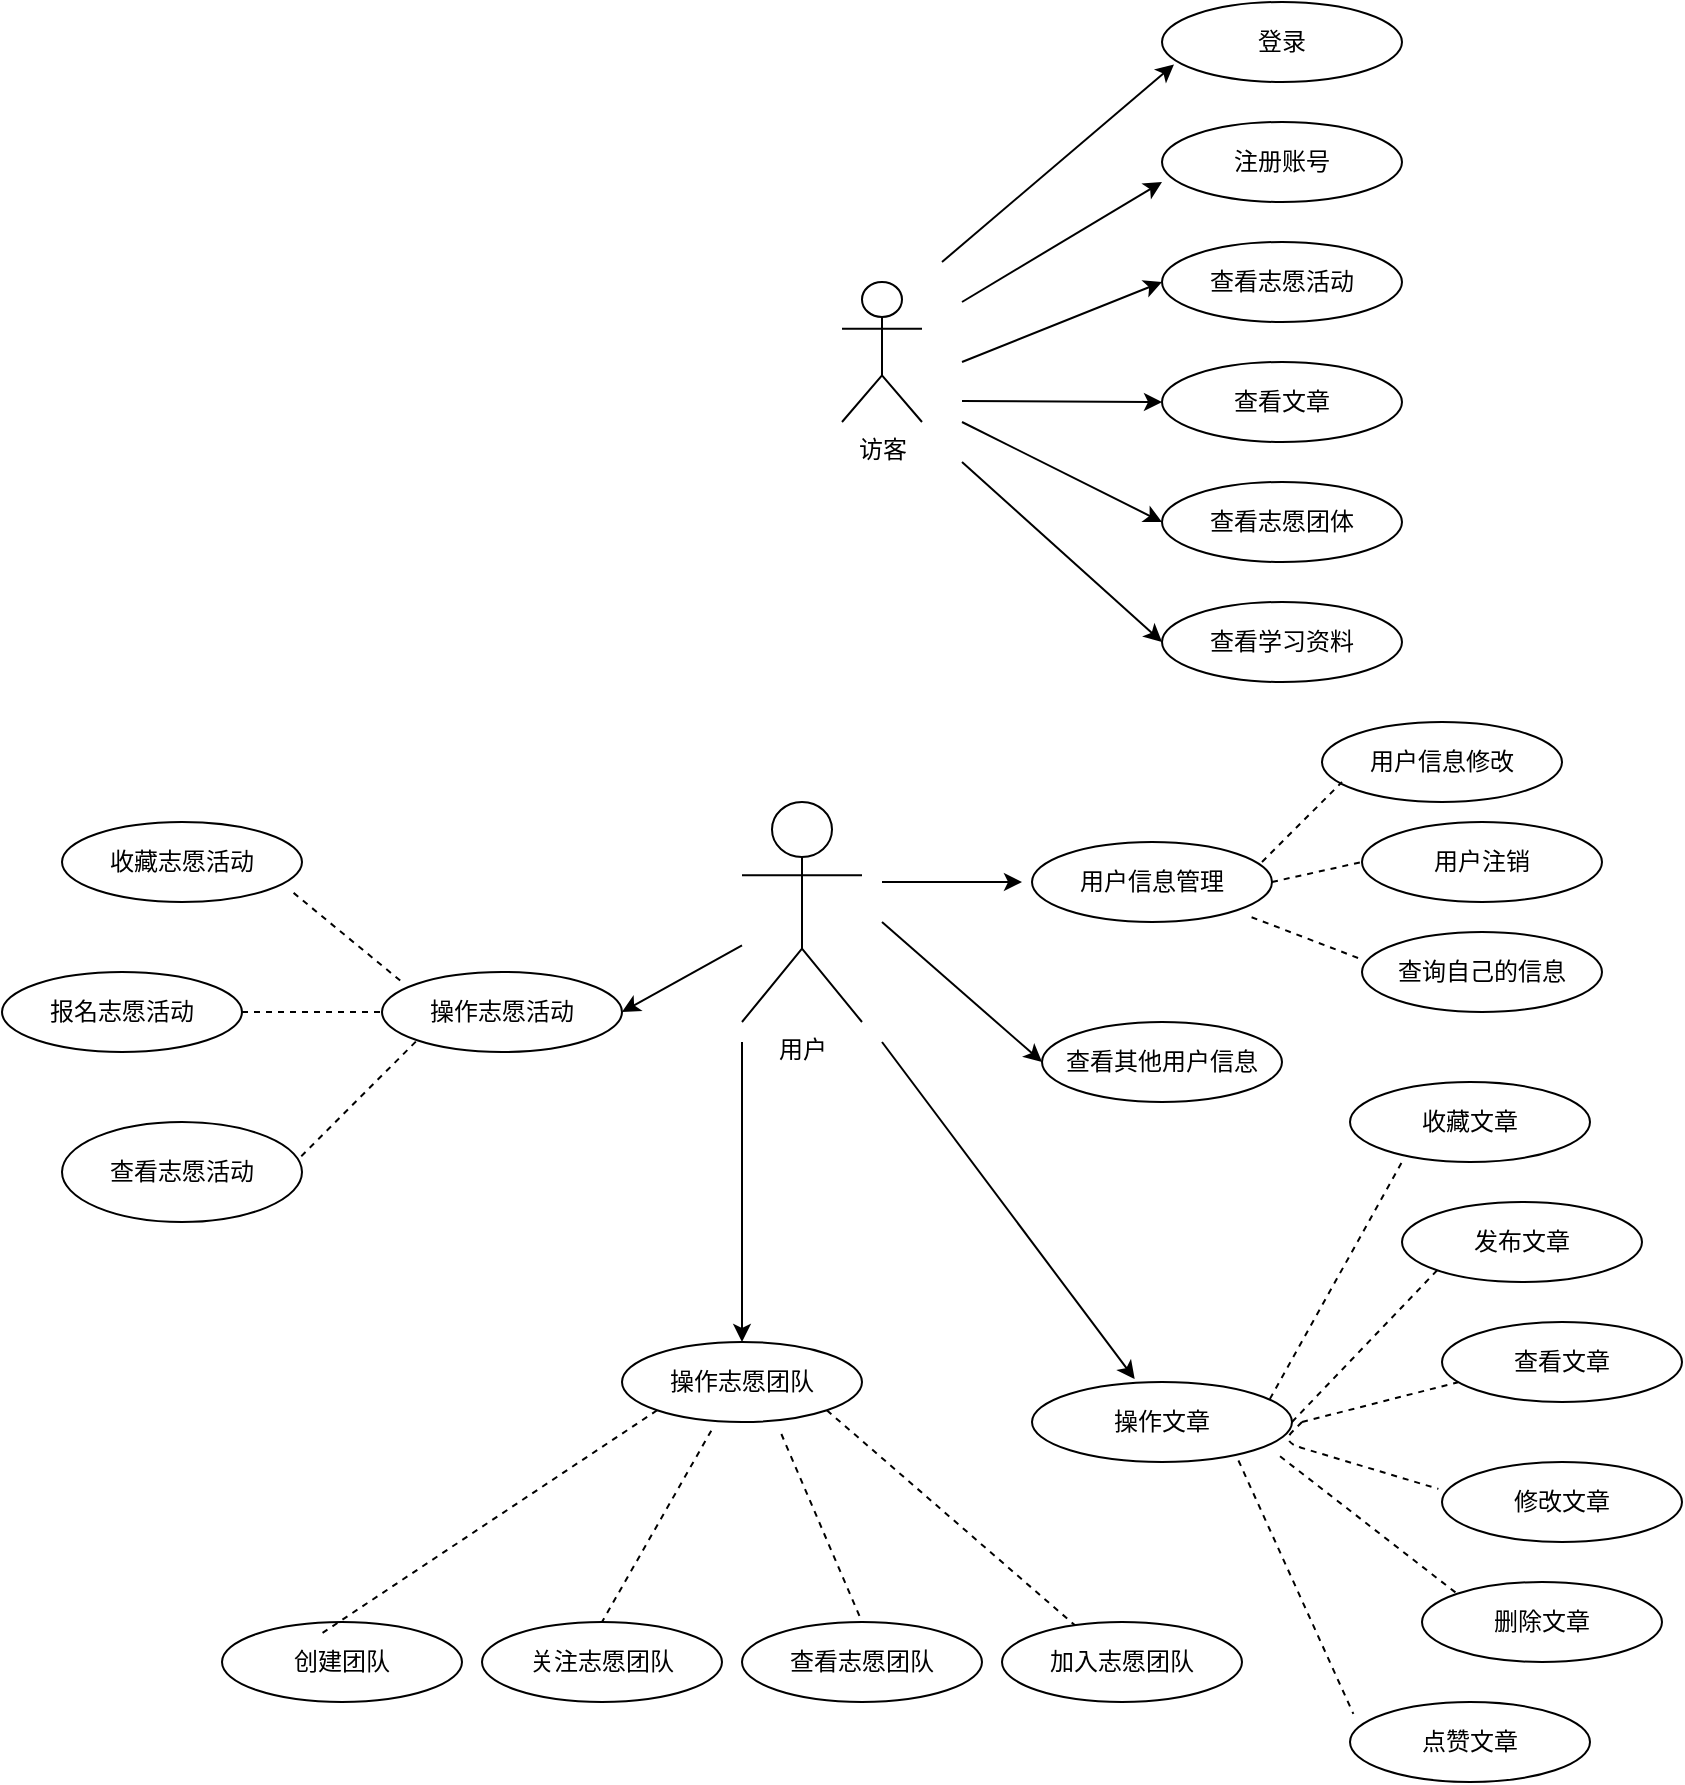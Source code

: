 <mxfile version="21.3.7" type="device" pages="3">
  <diagram id="jcEQUKhPnrgm7vaCW7k-" name="第 1 页">
    <mxGraphModel dx="1576" dy="847" grid="0" gridSize="10" guides="1" tooltips="1" connect="1" arrows="1" fold="1" page="0" pageScale="1" pageWidth="827" pageHeight="1169" background="none" math="0" shadow="0">
      <root>
        <mxCell id="0" />
        <mxCell id="1" style="locked=1;" parent="0" />
        <mxCell id="3" value="" style="endArrow=classic;html=1;entryX=0;entryY=0.5;entryDx=0;entryDy=0;" parent="1" target="4" edge="1">
          <mxGeometry width="50" height="50" relative="1" as="geometry">
            <mxPoint x="100" y="279.5" as="sourcePoint" />
            <mxPoint x="180" y="280" as="targetPoint" />
            <Array as="points" />
          </mxGeometry>
        </mxCell>
        <mxCell id="4" value="查看文章" style="ellipse;whiteSpace=wrap;html=1;" parent="1" vertex="1">
          <mxGeometry x="200" y="260" width="120" height="40" as="geometry" />
        </mxCell>
        <mxCell id="5" value="访客" style="shape=umlActor;verticalLabelPosition=bottom;verticalAlign=top;html=1;outlineConnect=0;" parent="1" vertex="1">
          <mxGeometry x="40" y="220" width="40" height="70" as="geometry" />
        </mxCell>
        <mxCell id="7" value="" style="endArrow=classic;html=1;entryX=0;entryY=0.5;entryDx=0;entryDy=0;" parent="1" target="8" edge="1">
          <mxGeometry width="50" height="50" relative="1" as="geometry">
            <mxPoint x="100" y="290" as="sourcePoint" />
            <mxPoint x="180" y="330" as="targetPoint" />
            <Array as="points">
              <mxPoint x="100" y="290" />
            </Array>
          </mxGeometry>
        </mxCell>
        <mxCell id="8" value="查看志愿团体" style="ellipse;whiteSpace=wrap;html=1;" parent="1" vertex="1">
          <mxGeometry x="200" y="320" width="120" height="40" as="geometry" />
        </mxCell>
        <mxCell id="9" value="查看志愿活动" style="ellipse;whiteSpace=wrap;html=1;" parent="1" vertex="1">
          <mxGeometry x="200" y="200" width="120" height="40" as="geometry" />
        </mxCell>
        <mxCell id="10" value="查看学习资料" style="ellipse;whiteSpace=wrap;html=1;" parent="1" vertex="1">
          <mxGeometry x="200" y="380" width="120" height="40" as="geometry" />
        </mxCell>
        <mxCell id="11" value="注册账号" style="ellipse;whiteSpace=wrap;html=1;" parent="1" vertex="1">
          <mxGeometry x="200" y="140" width="120" height="40" as="geometry" />
        </mxCell>
        <mxCell id="12" value="登录" style="ellipse;whiteSpace=wrap;html=1;" parent="1" vertex="1">
          <mxGeometry x="200" y="80" width="120" height="40" as="geometry" />
        </mxCell>
        <mxCell id="15" value="" style="endArrow=classic;html=1;entryX=0;entryY=0.5;entryDx=0;entryDy=0;" parent="1" target="10" edge="1">
          <mxGeometry width="50" height="50" relative="1" as="geometry">
            <mxPoint x="100" y="310" as="sourcePoint" />
            <mxPoint x="190" y="390" as="targetPoint" />
          </mxGeometry>
        </mxCell>
        <mxCell id="16" value="" style="endArrow=classic;html=1;" parent="1" edge="1">
          <mxGeometry width="50" height="50" relative="1" as="geometry">
            <mxPoint x="100" y="260" as="sourcePoint" />
            <mxPoint x="200" y="220" as="targetPoint" />
          </mxGeometry>
        </mxCell>
        <mxCell id="17" value="" style="endArrow=classic;html=1;" parent="1" edge="1">
          <mxGeometry width="50" height="50" relative="1" as="geometry">
            <mxPoint x="100" y="230" as="sourcePoint" />
            <mxPoint x="200" y="170" as="targetPoint" />
          </mxGeometry>
        </mxCell>
        <mxCell id="18" value="" style="endArrow=classic;html=1;entryX=0.05;entryY=0.781;entryDx=0;entryDy=0;entryPerimeter=0;" parent="1" target="12" edge="1">
          <mxGeometry width="50" height="50" relative="1" as="geometry">
            <mxPoint x="90" y="210" as="sourcePoint" />
            <mxPoint x="190" y="120" as="targetPoint" />
          </mxGeometry>
        </mxCell>
        <mxCell id="69" style="edgeStyle=none;html=1;exitX=1;exitY=0.333;exitDx=0;exitDy=0;exitPerimeter=0;" parent="1" source="19" edge="1">
          <mxGeometry relative="1" as="geometry">
            <mxPoint x="50.667" y="517" as="targetPoint" />
          </mxGeometry>
        </mxCell>
        <mxCell id="19" value="用户" style="shape=umlActor;verticalLabelPosition=bottom;verticalAlign=top;html=1;outlineConnect=0;" parent="1" vertex="1">
          <mxGeometry x="-10" y="480" width="60" height="110" as="geometry" />
        </mxCell>
        <mxCell id="20" value="用户信息管理" style="ellipse;whiteSpace=wrap;html=1;" parent="1" vertex="1">
          <mxGeometry x="135" y="500" width="120" height="40" as="geometry" />
        </mxCell>
        <mxCell id="21" value="查看其他用户信息" style="ellipse;whiteSpace=wrap;html=1;" parent="1" vertex="1">
          <mxGeometry x="140" y="590" width="120" height="40" as="geometry" />
        </mxCell>
        <mxCell id="22" value="收藏文章" style="ellipse;whiteSpace=wrap;html=1;" parent="1" vertex="1">
          <mxGeometry x="294" y="620" width="120" height="40" as="geometry" />
        </mxCell>
        <mxCell id="23" value="操作文章" style="ellipse;whiteSpace=wrap;html=1;" parent="1" vertex="1">
          <mxGeometry x="135" y="770" width="130" height="40" as="geometry" />
        </mxCell>
        <mxCell id="24" value="发布文章" style="ellipse;whiteSpace=wrap;html=1;" parent="1" vertex="1">
          <mxGeometry x="320" y="680" width="120" height="40" as="geometry" />
        </mxCell>
        <mxCell id="25" value="查看文章" style="ellipse;whiteSpace=wrap;html=1;" parent="1" vertex="1">
          <mxGeometry x="340" y="740" width="120" height="40" as="geometry" />
        </mxCell>
        <mxCell id="26" value="修改文章" style="ellipse;whiteSpace=wrap;html=1;" parent="1" vertex="1">
          <mxGeometry x="340" y="810" width="120" height="40" as="geometry" />
        </mxCell>
        <mxCell id="27" value="删除文章" style="ellipse;whiteSpace=wrap;html=1;" parent="1" vertex="1">
          <mxGeometry x="330" y="870" width="120" height="40" as="geometry" />
        </mxCell>
        <mxCell id="28" value="点赞文章" style="ellipse;whiteSpace=wrap;html=1;" parent="1" vertex="1">
          <mxGeometry x="294" y="930" width="120" height="40" as="geometry" />
        </mxCell>
        <mxCell id="29" value="" style="endArrow=none;dashed=1;html=1;exitX=0.915;exitY=0.211;exitDx=0;exitDy=0;exitPerimeter=0;" parent="1" source="23" edge="1">
          <mxGeometry width="50" height="50" relative="1" as="geometry">
            <mxPoint x="240" y="770" as="sourcePoint" />
            <mxPoint x="320" y="660" as="targetPoint" />
          </mxGeometry>
        </mxCell>
        <mxCell id="32" value="" style="endArrow=none;dashed=1;html=1;entryX=0;entryY=1;entryDx=0;entryDy=0;exitX=1;exitY=0.5;exitDx=0;exitDy=0;" parent="1" source="23" target="24" edge="1">
          <mxGeometry width="50" height="50" relative="1" as="geometry">
            <mxPoint x="260" y="780" as="sourcePoint" />
            <mxPoint x="280" y="830" as="targetPoint" />
          </mxGeometry>
        </mxCell>
        <mxCell id="33" value="" style="endArrow=none;dashed=1;html=1;entryX=0.068;entryY=0.752;entryDx=0;entryDy=0;entryPerimeter=0;" parent="1" target="25" edge="1">
          <mxGeometry width="50" height="50" relative="1" as="geometry">
            <mxPoint x="270" y="790" as="sourcePoint" />
            <mxPoint x="280" y="830" as="targetPoint" />
          </mxGeometry>
        </mxCell>
        <mxCell id="36" value="" style="endArrow=none;dashed=1;html=1;entryX=-0.015;entryY=0.336;entryDx=0;entryDy=0;entryPerimeter=0;" parent="1" target="26" edge="1">
          <mxGeometry width="50" height="50" relative="1" as="geometry">
            <mxPoint x="270" y="790" as="sourcePoint" />
            <mxPoint x="330" y="820" as="targetPoint" />
            <Array as="points">
              <mxPoint x="260" y="800" />
            </Array>
          </mxGeometry>
        </mxCell>
        <mxCell id="37" value="" style="endArrow=none;dashed=1;html=1;exitX=0.954;exitY=0.929;exitDx=0;exitDy=0;exitPerimeter=0;entryX=0;entryY=0;entryDx=0;entryDy=0;" parent="1" source="23" target="27" edge="1">
          <mxGeometry width="50" height="50" relative="1" as="geometry">
            <mxPoint x="230" y="880" as="sourcePoint" />
            <mxPoint x="280" y="830" as="targetPoint" />
          </mxGeometry>
        </mxCell>
        <mxCell id="38" value="" style="endArrow=none;dashed=1;html=1;exitX=0.794;exitY=0.981;exitDx=0;exitDy=0;exitPerimeter=0;entryX=0.014;entryY=0.148;entryDx=0;entryDy=0;entryPerimeter=0;" parent="1" source="23" target="28" edge="1">
          <mxGeometry width="50" height="50" relative="1" as="geometry">
            <mxPoint x="230" y="880" as="sourcePoint" />
            <mxPoint x="280" y="830" as="targetPoint" />
          </mxGeometry>
        </mxCell>
        <mxCell id="44" value="用户信息修改" style="ellipse;whiteSpace=wrap;html=1;" parent="1" vertex="1">
          <mxGeometry x="280" y="440" width="120" height="40" as="geometry" />
        </mxCell>
        <mxCell id="45" value="用户注销" style="ellipse;whiteSpace=wrap;html=1;" parent="1" vertex="1">
          <mxGeometry x="300" y="490" width="120" height="40" as="geometry" />
        </mxCell>
        <mxCell id="46" value="查询自己的信息" style="ellipse;whiteSpace=wrap;html=1;" parent="1" vertex="1">
          <mxGeometry x="300" y="545" width="120" height="40" as="geometry" />
        </mxCell>
        <mxCell id="47" value="" style="endArrow=none;dashed=1;html=1;" parent="1" edge="1">
          <mxGeometry width="50" height="50" relative="1" as="geometry">
            <mxPoint x="250" y="510" as="sourcePoint" />
            <mxPoint x="290" y="470" as="targetPoint" />
          </mxGeometry>
        </mxCell>
        <mxCell id="48" value="" style="endArrow=none;dashed=1;html=1;exitX=1;exitY=0.5;exitDx=0;exitDy=0;" parent="1" source="20" edge="1">
          <mxGeometry width="50" height="50" relative="1" as="geometry">
            <mxPoint x="260" y="560" as="sourcePoint" />
            <mxPoint x="300" y="510" as="targetPoint" />
          </mxGeometry>
        </mxCell>
        <mxCell id="49" value="" style="endArrow=none;dashed=1;html=1;exitX=0.915;exitY=0.94;exitDx=0;exitDy=0;exitPerimeter=0;entryX=0.002;entryY=0.346;entryDx=0;entryDy=0;entryPerimeter=0;" parent="1" source="20" target="46" edge="1">
          <mxGeometry width="50" height="50" relative="1" as="geometry">
            <mxPoint x="250" y="570" as="sourcePoint" />
            <mxPoint x="300" y="520" as="targetPoint" />
          </mxGeometry>
        </mxCell>
        <mxCell id="50" value="操作志愿团队" style="ellipse;whiteSpace=wrap;html=1;" parent="1" vertex="1">
          <mxGeometry x="-70" y="750" width="120" height="40" as="geometry" />
        </mxCell>
        <mxCell id="51" value="查看志愿团队" style="ellipse;whiteSpace=wrap;html=1;" parent="1" vertex="1">
          <mxGeometry x="-10" y="890" width="120" height="40" as="geometry" />
        </mxCell>
        <mxCell id="52" value="加入志愿团队" style="ellipse;whiteSpace=wrap;html=1;" parent="1" vertex="1">
          <mxGeometry x="120" y="890" width="120" height="40" as="geometry" />
        </mxCell>
        <mxCell id="53" value="关注志愿团队" style="ellipse;whiteSpace=wrap;html=1;" parent="1" vertex="1">
          <mxGeometry x="-140" y="890" width="120" height="40" as="geometry" />
        </mxCell>
        <mxCell id="54" value="" style="endArrow=none;dashed=1;html=1;exitX=0.664;exitY=1.15;exitDx=0;exitDy=0;exitPerimeter=0;entryX=0.5;entryY=0;entryDx=0;entryDy=0;" parent="1" source="50" target="51" edge="1">
          <mxGeometry width="50" height="50" relative="1" as="geometry">
            <mxPoint x="250" y="1130" as="sourcePoint" />
            <mxPoint x="300" y="1080" as="targetPoint" />
          </mxGeometry>
        </mxCell>
        <mxCell id="55" value="" style="endArrow=none;dashed=1;html=1;entryX=0.303;entryY=0.039;entryDx=0;entryDy=0;entryPerimeter=0;exitX=1;exitY=1;exitDx=0;exitDy=0;" parent="1" source="50" target="52" edge="1">
          <mxGeometry width="50" height="50" relative="1" as="geometry">
            <mxPoint x="70" y="810" as="sourcePoint" />
            <mxPoint x="340" y="1060" as="targetPoint" />
          </mxGeometry>
        </mxCell>
        <mxCell id="56" value="" style="endArrow=none;dashed=1;html=1;exitX=0.372;exitY=1.108;exitDx=0;exitDy=0;exitPerimeter=0;" parent="1" source="50" edge="1">
          <mxGeometry width="50" height="50" relative="1" as="geometry">
            <mxPoint x="250" y="1130" as="sourcePoint" />
            <mxPoint x="-80" y="890" as="targetPoint" />
          </mxGeometry>
        </mxCell>
        <mxCell id="57" value="创建团队" style="ellipse;whiteSpace=wrap;html=1;" parent="1" vertex="1">
          <mxGeometry x="-270" y="890" width="120" height="40" as="geometry" />
        </mxCell>
        <mxCell id="59" value="" style="endArrow=none;dashed=1;html=1;exitX=0;exitY=1;exitDx=0;exitDy=0;entryX=0.419;entryY=0.136;entryDx=0;entryDy=0;entryPerimeter=0;" parent="1" source="50" target="57" edge="1">
          <mxGeometry width="50" height="50" relative="1" as="geometry">
            <mxPoint x="310" y="1130" as="sourcePoint" />
            <mxPoint x="360" y="1080" as="targetPoint" />
          </mxGeometry>
        </mxCell>
        <mxCell id="60" value="操作志愿活动" style="ellipse;whiteSpace=wrap;html=1;" parent="1" vertex="1">
          <mxGeometry x="-190" y="565" width="120" height="40" as="geometry" />
        </mxCell>
        <mxCell id="62" value="收藏志愿活动" style="ellipse;whiteSpace=wrap;html=1;" parent="1" vertex="1">
          <mxGeometry x="-350" y="490" width="120" height="40" as="geometry" />
        </mxCell>
        <mxCell id="63" value="报名志愿活动" style="ellipse;whiteSpace=wrap;html=1;" parent="1" vertex="1">
          <mxGeometry x="-380" y="565" width="120" height="40" as="geometry" />
        </mxCell>
        <mxCell id="64" value="查看志愿活动" style="ellipse;whiteSpace=wrap;html=1;" parent="1" vertex="1">
          <mxGeometry x="-350" y="640" width="120" height="50" as="geometry" />
        </mxCell>
        <mxCell id="66" value="" style="endArrow=none;dashed=1;html=1;exitX=0.965;exitY=0.886;exitDx=0;exitDy=0;exitPerimeter=0;" parent="1" source="62" edge="1">
          <mxGeometry width="50" height="50" relative="1" as="geometry">
            <mxPoint x="-200" y="640" as="sourcePoint" />
            <mxPoint x="-180" y="570" as="targetPoint" />
          </mxGeometry>
        </mxCell>
        <mxCell id="67" value="" style="endArrow=none;dashed=1;html=1;exitX=1;exitY=0.5;exitDx=0;exitDy=0;" parent="1" source="63" edge="1">
          <mxGeometry width="50" height="50" relative="1" as="geometry">
            <mxPoint x="-200" y="640" as="sourcePoint" />
            <mxPoint x="-190" y="585" as="targetPoint" />
          </mxGeometry>
        </mxCell>
        <mxCell id="68" value="" style="endArrow=none;dashed=1;html=1;exitX=0.997;exitY=0.342;exitDx=0;exitDy=0;exitPerimeter=0;entryX=0;entryY=1;entryDx=0;entryDy=0;" parent="1" source="64" target="60" edge="1">
          <mxGeometry width="50" height="50" relative="1" as="geometry">
            <mxPoint x="-200" y="640" as="sourcePoint" />
            <mxPoint x="-150" y="590" as="targetPoint" />
          </mxGeometry>
        </mxCell>
        <mxCell id="70" value="" style="endArrow=classic;html=1;entryX=1;entryY=0.5;entryDx=0;entryDy=0;" parent="1" source="19" target="60" edge="1">
          <mxGeometry width="50" height="50" relative="1" as="geometry">
            <mxPoint x="-50" y="630" as="sourcePoint" />
            <mxPoint y="580" as="targetPoint" />
          </mxGeometry>
        </mxCell>
        <mxCell id="71" value="" style="endArrow=classic;html=1;entryX=0.5;entryY=0;entryDx=0;entryDy=0;" parent="1" target="50" edge="1">
          <mxGeometry width="50" height="50" relative="1" as="geometry">
            <mxPoint x="-10" y="600" as="sourcePoint" />
            <mxPoint y="580" as="targetPoint" />
          </mxGeometry>
        </mxCell>
        <mxCell id="73" value="" style="endArrow=classic;html=1;entryX=0.395;entryY=-0.036;entryDx=0;entryDy=0;entryPerimeter=0;" parent="1" target="23" edge="1">
          <mxGeometry width="50" height="50" relative="1" as="geometry">
            <mxPoint x="60" y="600" as="sourcePoint" />
            <mxPoint y="580" as="targetPoint" />
          </mxGeometry>
        </mxCell>
        <mxCell id="74" value="" style="endArrow=classic;html=1;" parent="1" edge="1">
          <mxGeometry width="50" height="50" relative="1" as="geometry">
            <mxPoint x="60" y="520" as="sourcePoint" />
            <mxPoint x="130" y="520" as="targetPoint" />
          </mxGeometry>
        </mxCell>
        <mxCell id="75" value="" style="endArrow=classic;html=1;entryX=0;entryY=0.5;entryDx=0;entryDy=0;" parent="1" target="21" edge="1">
          <mxGeometry width="50" height="50" relative="1" as="geometry">
            <mxPoint x="60" y="540" as="sourcePoint" />
            <mxPoint y="470" as="targetPoint" />
          </mxGeometry>
        </mxCell>
      </root>
    </mxGraphModel>
  </diagram>
  <diagram id="vrsnEawfTba3FTDxsDPd" name="第 2 页">
    <mxGraphModel dx="1282" dy="608" grid="0" gridSize="10" guides="1" tooltips="1" connect="1" arrows="1" fold="1" page="0" pageScale="1" pageWidth="827" pageHeight="1169" math="0" shadow="0">
      <root>
        <mxCell id="0" />
        <mxCell id="1" parent="0" />
        <mxCell id="dCKM9clte99TqJWzsocL-1" value="团队管理员" style="shape=umlActor;verticalLabelPosition=bottom;verticalAlign=top;html=1;outlineConnect=0;" parent="1" vertex="1">
          <mxGeometry x="200" y="230" width="60" height="80" as="geometry" />
        </mxCell>
        <mxCell id="BQdxOcpvan1_jkOm_Iql-3" value="操作志愿活动" style="ellipse;whiteSpace=wrap;html=1;" parent="1" vertex="1">
          <mxGeometry x="320" y="340" width="120" height="45" as="geometry" />
        </mxCell>
        <mxCell id="BQdxOcpvan1_jkOm_Iql-8" value="管理团员" style="ellipse;whiteSpace=wrap;html=1;" parent="1" vertex="1">
          <mxGeometry x="320" y="135" width="120" height="40" as="geometry" />
        </mxCell>
        <mxCell id="BQdxOcpvan1_jkOm_Iql-10" value="删除团员" style="ellipse;whiteSpace=wrap;html=1;" parent="1" vertex="1">
          <mxGeometry x="460" y="70" width="120" height="30" as="geometry" />
        </mxCell>
        <mxCell id="BQdxOcpvan1_jkOm_Iql-11" value="添加团员" style="ellipse;whiteSpace=wrap;html=1;" parent="1" vertex="1">
          <mxGeometry x="490" y="140" width="120" height="30" as="geometry" />
        </mxCell>
        <mxCell id="BQdxOcpvan1_jkOm_Iql-12" value="发布志愿活动" style="ellipse;whiteSpace=wrap;html=1;" parent="1" vertex="1">
          <mxGeometry x="460" y="200" width="120" height="30" as="geometry" />
        </mxCell>
        <mxCell id="BQdxOcpvan1_jkOm_Iql-13" value="删除志愿活动" style="ellipse;whiteSpace=wrap;html=1;" parent="1" vertex="1">
          <mxGeometry x="460" y="270" width="120" height="40" as="geometry" />
        </mxCell>
        <mxCell id="BQdxOcpvan1_jkOm_Iql-14" value="修改志愿活动" style="ellipse;whiteSpace=wrap;html=1;" parent="1" vertex="1">
          <mxGeometry x="460" y="420" width="120" height="40" as="geometry" />
        </mxCell>
        <mxCell id="BQdxOcpvan1_jkOm_Iql-15" value="查看志愿活动" style="ellipse;whiteSpace=wrap;html=1;" parent="1" vertex="1">
          <mxGeometry x="500" y="340" width="120" height="40" as="geometry" />
        </mxCell>
        <mxCell id="BQdxOcpvan1_jkOm_Iql-17" value="" style="endArrow=none;dashed=1;html=1;entryX=0.214;entryY=0.975;entryDx=0;entryDy=0;entryPerimeter=0;exitX=0.856;exitY=-0.029;exitDx=0;exitDy=0;exitPerimeter=0;" parent="1" source="BQdxOcpvan1_jkOm_Iql-8" target="BQdxOcpvan1_jkOm_Iql-10" edge="1">
          <mxGeometry width="50" height="50" relative="1" as="geometry">
            <mxPoint x="310" y="290" as="sourcePoint" />
            <mxPoint x="360" y="240" as="targetPoint" />
          </mxGeometry>
        </mxCell>
        <mxCell id="BQdxOcpvan1_jkOm_Iql-18" value="" style="endArrow=none;dashed=1;html=1;entryX=0;entryY=0.5;entryDx=0;entryDy=0;exitX=1;exitY=0.5;exitDx=0;exitDy=0;" parent="1" source="BQdxOcpvan1_jkOm_Iql-8" target="BQdxOcpvan1_jkOm_Iql-11" edge="1">
          <mxGeometry width="50" height="50" relative="1" as="geometry">
            <mxPoint x="310" y="290" as="sourcePoint" />
            <mxPoint x="360" y="240" as="targetPoint" />
          </mxGeometry>
        </mxCell>
        <mxCell id="BQdxOcpvan1_jkOm_Iql-19" value="" style="endArrow=none;dashed=1;html=1;entryX=0.05;entryY=0.817;entryDx=0;entryDy=0;entryPerimeter=0;" parent="1" target="BQdxOcpvan1_jkOm_Iql-12" edge="1">
          <mxGeometry width="50" height="50" relative="1" as="geometry">
            <mxPoint x="400" y="340" as="sourcePoint" />
            <mxPoint x="440" y="200" as="targetPoint" />
          </mxGeometry>
        </mxCell>
        <mxCell id="BQdxOcpvan1_jkOm_Iql-20" value="" style="endArrow=none;dashed=1;html=1;entryX=0;entryY=1;entryDx=0;entryDy=0;exitX=0.922;exitY=0.206;exitDx=0;exitDy=0;exitPerimeter=0;" parent="1" source="BQdxOcpvan1_jkOm_Iql-3" target="BQdxOcpvan1_jkOm_Iql-13" edge="1">
          <mxGeometry width="50" height="50" relative="1" as="geometry">
            <mxPoint x="310" y="290" as="sourcePoint" />
            <mxPoint x="360" y="240" as="targetPoint" />
          </mxGeometry>
        </mxCell>
        <mxCell id="BQdxOcpvan1_jkOm_Iql-21" value="" style="endArrow=none;dashed=1;html=1;exitX=1;exitY=1;exitDx=0;exitDy=0;" parent="1" source="BQdxOcpvan1_jkOm_Iql-3" edge="1">
          <mxGeometry width="50" height="50" relative="1" as="geometry">
            <mxPoint x="414" y="480" as="sourcePoint" />
            <mxPoint x="464" y="430" as="targetPoint" />
          </mxGeometry>
        </mxCell>
        <mxCell id="BQdxOcpvan1_jkOm_Iql-22" value="" style="endArrow=none;dashed=1;html=1;exitX=1;exitY=0.5;exitDx=0;exitDy=0;" parent="1" source="BQdxOcpvan1_jkOm_Iql-3" edge="1">
          <mxGeometry width="50" height="50" relative="1" as="geometry">
            <mxPoint x="450" y="410" as="sourcePoint" />
            <mxPoint x="500" y="360" as="targetPoint" />
          </mxGeometry>
        </mxCell>
        <mxCell id="BQdxOcpvan1_jkOm_Iql-23" value="" style="endArrow=classic;html=1;" parent="1" edge="1">
          <mxGeometry width="50" height="50" relative="1" as="geometry">
            <mxPoint x="270" y="260" as="sourcePoint" />
            <mxPoint x="340" y="180" as="targetPoint" />
          </mxGeometry>
        </mxCell>
        <mxCell id="BQdxOcpvan1_jkOm_Iql-24" value="" style="endArrow=classic;html=1;entryX=0.016;entryY=0.132;entryDx=0;entryDy=0;entryPerimeter=0;" parent="1" target="BQdxOcpvan1_jkOm_Iql-3" edge="1">
          <mxGeometry width="50" height="50" relative="1" as="geometry">
            <mxPoint x="270" y="270" as="sourcePoint" />
            <mxPoint x="360" y="240" as="targetPoint" />
          </mxGeometry>
        </mxCell>
        <mxCell id="BQdxOcpvan1_jkOm_Iql-25" value="用户" style="shape=umlActor;verticalLabelPosition=bottom;verticalAlign=top;html=1;outlineConnect=0;" parent="1" vertex="1">
          <mxGeometry y="225" width="70" height="90" as="geometry" />
        </mxCell>
        <mxCell id="00ChXxiHepi0yAv-nB8T-1" value="" style="endArrow=none;html=1;startArrow=none;" parent="1" source="00ChXxiHepi0yAv-nB8T-2" edge="1">
          <mxGeometry width="50" height="50" relative="1" as="geometry">
            <mxPoint x="130" y="260" as="sourcePoint" />
            <mxPoint x="200" y="250" as="targetPoint" />
          </mxGeometry>
        </mxCell>
        <mxCell id="00ChXxiHepi0yAv-nB8T-2" value="" style="triangle;whiteSpace=wrap;html=1;direction=west;" parent="1" vertex="1">
          <mxGeometry x="80" y="240" width="20" height="20" as="geometry" />
        </mxCell>
        <mxCell id="00ChXxiHepi0yAv-nB8T-7" value="" style="rounded=1;whiteSpace=wrap;html=1;" parent="1" vertex="1">
          <mxGeometry x="-240" y="125" width="120" height="60" as="geometry" />
        </mxCell>
        <mxCell id="00ChXxiHepi0yAv-nB8T-9" value="管理活动报名" style="ellipse;whiteSpace=wrap;html=1;" parent="1" vertex="1">
          <mxGeometry x="210" y="570" width="120" height="50" as="geometry" />
        </mxCell>
        <mxCell id="00ChXxiHepi0yAv-nB8T-10" value="审核报名信息" style="ellipse;whiteSpace=wrap;html=1;" parent="1" vertex="1">
          <mxGeometry x="400" y="490" width="120" height="40" as="geometry" />
        </mxCell>
        <mxCell id="00ChXxiHepi0yAv-nB8T-11" value="驳回报名申请" style="ellipse;whiteSpace=wrap;html=1;" parent="1" vertex="1">
          <mxGeometry x="400" y="575" width="120" height="40" as="geometry" />
        </mxCell>
        <mxCell id="00ChXxiHepi0yAv-nB8T-12" value="查看报名信息" style="ellipse;whiteSpace=wrap;html=1;" parent="1" vertex="1">
          <mxGeometry x="400" y="650" width="120" height="40" as="geometry" />
        </mxCell>
        <mxCell id="00ChXxiHepi0yAv-nB8T-13" value="" style="endArrow=none;dashed=1;html=1;exitX=0.767;exitY=-0.02;exitDx=0;exitDy=0;exitPerimeter=0;entryX=-0.033;entryY=0.738;entryDx=0;entryDy=0;entryPerimeter=0;" parent="1" source="00ChXxiHepi0yAv-nB8T-9" target="00ChXxiHepi0yAv-nB8T-10" edge="1">
          <mxGeometry width="50" height="50" relative="1" as="geometry">
            <mxPoint x="370" y="470" as="sourcePoint" />
            <mxPoint x="420" y="420" as="targetPoint" />
          </mxGeometry>
        </mxCell>
        <mxCell id="00ChXxiHepi0yAv-nB8T-14" value="" style="endArrow=none;dashed=1;html=1;exitX=1;exitY=0.5;exitDx=0;exitDy=0;entryX=0;entryY=0.5;entryDx=0;entryDy=0;" parent="1" source="00ChXxiHepi0yAv-nB8T-9" target="00ChXxiHepi0yAv-nB8T-11" edge="1">
          <mxGeometry width="50" height="50" relative="1" as="geometry">
            <mxPoint x="370" y="470" as="sourcePoint" />
            <mxPoint x="420" y="420" as="targetPoint" />
          </mxGeometry>
        </mxCell>
        <mxCell id="00ChXxiHepi0yAv-nB8T-15" value="" style="endArrow=none;dashed=1;html=1;exitX=0.775;exitY=1.01;exitDx=0;exitDy=0;exitPerimeter=0;entryX=0;entryY=0.5;entryDx=0;entryDy=0;" parent="1" source="00ChXxiHepi0yAv-nB8T-9" target="00ChXxiHepi0yAv-nB8T-12" edge="1">
          <mxGeometry width="50" height="50" relative="1" as="geometry">
            <mxPoint x="370" y="470" as="sourcePoint" />
            <mxPoint x="420" y="420" as="targetPoint" />
          </mxGeometry>
        </mxCell>
        <mxCell id="00ChXxiHepi0yAv-nB8T-16" value="" style="endArrow=classic;html=1;entryX=0.438;entryY=0.01;entryDx=0;entryDy=0;entryPerimeter=0;" parent="1" target="00ChXxiHepi0yAv-nB8T-9" edge="1">
          <mxGeometry width="50" height="50" relative="1" as="geometry">
            <mxPoint x="240" y="330" as="sourcePoint" />
            <mxPoint x="420" y="420" as="targetPoint" />
          </mxGeometry>
        </mxCell>
        <mxCell id="00ChXxiHepi0yAv-nB8T-17" value="用户" style="shape=umlActor;verticalLabelPosition=bottom;verticalAlign=top;html=1;outlineConnect=0;" parent="1" vertex="1">
          <mxGeometry x="-270" y="940" width="70" height="95" as="geometry" />
        </mxCell>
        <mxCell id="iY9Y1AyrjPd4HT_Yn4eb-63" value="" style="edgeStyle=none;html=1;" parent="1" source="iY9Y1AyrjPd4HT_Yn4eb-1" target="iY9Y1AyrjPd4HT_Yn4eb-58" edge="1">
          <mxGeometry relative="1" as="geometry" />
        </mxCell>
        <mxCell id="iY9Y1AyrjPd4HT_Yn4eb-1" value="系统管理员" style="shape=umlActor;verticalLabelPosition=bottom;verticalAlign=top;html=1;outlineConnect=0;" parent="1" vertex="1">
          <mxGeometry x="110" y="945" width="60" height="80" as="geometry" />
        </mxCell>
        <mxCell id="iY9Y1AyrjPd4HT_Yn4eb-6" value="管理用户" style="ellipse;whiteSpace=wrap;html=1;" parent="1" vertex="1">
          <mxGeometry x="240" y="960" width="120" height="40" as="geometry" />
        </mxCell>
        <mxCell id="iY9Y1AyrjPd4HT_Yn4eb-7" value="管理志愿团队" style="ellipse;whiteSpace=wrap;html=1;" parent="1" vertex="1">
          <mxGeometry x="234" y="1240" width="120" height="50" as="geometry" />
        </mxCell>
        <mxCell id="iY9Y1AyrjPd4HT_Yn4eb-8" value="管理志愿活动" style="ellipse;whiteSpace=wrap;html=1;" parent="1" vertex="1">
          <mxGeometry x="50" y="1240" width="120" height="50" as="geometry" />
        </mxCell>
        <mxCell id="iY9Y1AyrjPd4HT_Yn4eb-9" value="管理文章" style="ellipse;whiteSpace=wrap;html=1;" parent="1" vertex="1">
          <mxGeometry x="240" y="830" width="120" height="40" as="geometry" />
        </mxCell>
        <mxCell id="iY9Y1AyrjPd4HT_Yn4eb-11" value="审核文章" style="ellipse;whiteSpace=wrap;html=1;" parent="1" vertex="1">
          <mxGeometry x="430" y="780" width="120" height="40" as="geometry" />
        </mxCell>
        <mxCell id="iY9Y1AyrjPd4HT_Yn4eb-12" value="查看文章" style="ellipse;whiteSpace=wrap;html=1;" parent="1" vertex="1">
          <mxGeometry x="440" y="850" width="120" height="40" as="geometry" />
        </mxCell>
        <mxCell id="iY9Y1AyrjPd4HT_Yn4eb-13" value="" style="endArrow=classic;html=1;" parent="1" edge="1">
          <mxGeometry width="50" height="50" relative="1" as="geometry">
            <mxPoint x="180" y="970" as="sourcePoint" />
            <mxPoint x="250" y="860" as="targetPoint" />
          </mxGeometry>
        </mxCell>
        <mxCell id="iY9Y1AyrjPd4HT_Yn4eb-15" value="" style="endArrow=none;dashed=1;html=1;exitX=1;exitY=0.5;exitDx=0;exitDy=0;entryX=-0.004;entryY=0.788;entryDx=0;entryDy=0;entryPerimeter=0;" parent="1" source="iY9Y1AyrjPd4HT_Yn4eb-9" target="iY9Y1AyrjPd4HT_Yn4eb-11" edge="1">
          <mxGeometry width="50" height="50" relative="1" as="geometry">
            <mxPoint x="370" y="850" as="sourcePoint" />
            <mxPoint x="440" y="850" as="targetPoint" />
          </mxGeometry>
        </mxCell>
        <mxCell id="iY9Y1AyrjPd4HT_Yn4eb-16" value="" style="endArrow=none;dashed=1;html=1;entryX=-0.025;entryY=0.263;entryDx=0;entryDy=0;entryPerimeter=0;" parent="1" target="iY9Y1AyrjPd4HT_Yn4eb-12" edge="1">
          <mxGeometry width="50" height="50" relative="1" as="geometry">
            <mxPoint x="360" y="850" as="sourcePoint" />
            <mxPoint x="420" y="850" as="targetPoint" />
          </mxGeometry>
        </mxCell>
        <mxCell id="iY9Y1AyrjPd4HT_Yn4eb-20" value="" style="endArrow=classic;html=1;" parent="1" edge="1">
          <mxGeometry width="50" height="50" relative="1" as="geometry">
            <mxPoint x="180" y="980" as="sourcePoint" />
            <mxPoint x="240" y="980" as="targetPoint" />
          </mxGeometry>
        </mxCell>
        <mxCell id="iY9Y1AyrjPd4HT_Yn4eb-21" value="冻结用户" style="ellipse;whiteSpace=wrap;html=1;" parent="1" vertex="1">
          <mxGeometry x="414" y="905" width="120" height="40" as="geometry" />
        </mxCell>
        <mxCell id="iY9Y1AyrjPd4HT_Yn4eb-22" value="查看用户" style="ellipse;whiteSpace=wrap;html=1;" parent="1" vertex="1">
          <mxGeometry x="414" y="1020" width="120" height="45" as="geometry" />
        </mxCell>
        <mxCell id="iY9Y1AyrjPd4HT_Yn4eb-23" value="审核用户" style="ellipse;whiteSpace=wrap;html=1;" parent="1" vertex="1">
          <mxGeometry x="414" y="960" width="120" height="45" as="geometry" />
        </mxCell>
        <mxCell id="iY9Y1AyrjPd4HT_Yn4eb-25" value="" style="endArrow=none;dashed=1;html=1;exitX=1;exitY=0.5;exitDx=0;exitDy=0;entryX=0;entryY=0.5;entryDx=0;entryDy=0;" parent="1" source="iY9Y1AyrjPd4HT_Yn4eb-6" target="iY9Y1AyrjPd4HT_Yn4eb-21" edge="1">
          <mxGeometry width="50" height="50" relative="1" as="geometry">
            <mxPoint x="370" y="1100" as="sourcePoint" />
            <mxPoint x="420" y="1050" as="targetPoint" />
          </mxGeometry>
        </mxCell>
        <mxCell id="iY9Y1AyrjPd4HT_Yn4eb-26" value="" style="endArrow=none;dashed=1;html=1;exitX=1.008;exitY=0.713;exitDx=0;exitDy=0;exitPerimeter=0;" parent="1" source="iY9Y1AyrjPd4HT_Yn4eb-6" edge="1">
          <mxGeometry width="50" height="50" relative="1" as="geometry">
            <mxPoint x="370" y="1100" as="sourcePoint" />
            <mxPoint x="420" y="1050" as="targetPoint" />
          </mxGeometry>
        </mxCell>
        <mxCell id="iY9Y1AyrjPd4HT_Yn4eb-27" value="" style="endArrow=none;dashed=1;html=1;exitX=1;exitY=0.5;exitDx=0;exitDy=0;entryX=0;entryY=0.5;entryDx=0;entryDy=0;" parent="1" source="iY9Y1AyrjPd4HT_Yn4eb-6" target="iY9Y1AyrjPd4HT_Yn4eb-23" edge="1">
          <mxGeometry width="50" height="50" relative="1" as="geometry">
            <mxPoint x="370" y="1100" as="sourcePoint" />
            <mxPoint x="420" y="1050" as="targetPoint" />
          </mxGeometry>
        </mxCell>
        <mxCell id="iY9Y1AyrjPd4HT_Yn4eb-28" value="查看志愿团队" style="ellipse;whiteSpace=wrap;html=1;" parent="1" vertex="1">
          <mxGeometry x="430" y="1220" width="120" height="40" as="geometry" />
        </mxCell>
        <mxCell id="iY9Y1AyrjPd4HT_Yn4eb-29" value="删除志愿团队" style="ellipse;whiteSpace=wrap;html=1;" parent="1" vertex="1">
          <mxGeometry x="354" y="1160" width="120" height="40" as="geometry" />
        </mxCell>
        <mxCell id="iY9Y1AyrjPd4HT_Yn4eb-30" value="修改用户信息" style="ellipse;whiteSpace=wrap;html=1;" parent="1" vertex="1">
          <mxGeometry x="340" y="1090" width="120" height="50" as="geometry" />
        </mxCell>
        <mxCell id="iY9Y1AyrjPd4HT_Yn4eb-31" value="修改志愿团队信息" style="ellipse;whiteSpace=wrap;html=1;" parent="1" vertex="1">
          <mxGeometry x="354" y="1350" width="120" height="40" as="geometry" />
        </mxCell>
        <mxCell id="iY9Y1AyrjPd4HT_Yn4eb-32" value="审核志愿团队" style="ellipse;whiteSpace=wrap;html=1;" parent="1" vertex="1">
          <mxGeometry x="440" y="1280" width="120" height="40" as="geometry" />
        </mxCell>
        <mxCell id="iY9Y1AyrjPd4HT_Yn4eb-33" value="" style="endArrow=none;dashed=1;html=1;exitX=0.8;exitY=1.125;exitDx=0;exitDy=0;exitPerimeter=0;" parent="1" source="iY9Y1AyrjPd4HT_Yn4eb-6" edge="1">
          <mxGeometry width="50" height="50" relative="1" as="geometry">
            <mxPoint x="370" y="1200" as="sourcePoint" />
            <mxPoint x="390" y="1090" as="targetPoint" />
          </mxGeometry>
        </mxCell>
        <mxCell id="iY9Y1AyrjPd4HT_Yn4eb-34" value="" style="endArrow=classic;html=1;entryX=0.304;entryY=0.05;entryDx=0;entryDy=0;entryPerimeter=0;" parent="1" target="iY9Y1AyrjPd4HT_Yn4eb-7" edge="1">
          <mxGeometry width="50" height="50" relative="1" as="geometry">
            <mxPoint x="180" y="990" as="sourcePoint" />
            <mxPoint x="420" y="1050" as="targetPoint" />
          </mxGeometry>
        </mxCell>
        <mxCell id="iY9Y1AyrjPd4HT_Yn4eb-35" value="" style="endArrow=none;dashed=1;html=1;exitX=0.779;exitY=0.01;exitDx=0;exitDy=0;exitPerimeter=0;" parent="1" source="iY9Y1AyrjPd4HT_Yn4eb-7" edge="1">
          <mxGeometry width="50" height="50" relative="1" as="geometry">
            <mxPoint x="370" y="1200" as="sourcePoint" />
            <mxPoint x="380" y="1200" as="targetPoint" />
          </mxGeometry>
        </mxCell>
        <mxCell id="iY9Y1AyrjPd4HT_Yn4eb-36" value="" style="endArrow=none;dashed=1;html=1;exitX=0.988;exitY=0.38;exitDx=0;exitDy=0;exitPerimeter=0;entryX=-0.025;entryY=0.775;entryDx=0;entryDy=0;entryPerimeter=0;" parent="1" source="iY9Y1AyrjPd4HT_Yn4eb-7" target="iY9Y1AyrjPd4HT_Yn4eb-28" edge="1">
          <mxGeometry width="50" height="50" relative="1" as="geometry">
            <mxPoint x="370" y="1200" as="sourcePoint" />
            <mxPoint x="420" y="1150" as="targetPoint" />
          </mxGeometry>
        </mxCell>
        <mxCell id="iY9Y1AyrjPd4HT_Yn4eb-37" value="" style="endArrow=none;dashed=1;html=1;exitX=0.992;exitY=0.66;exitDx=0;exitDy=0;exitPerimeter=0;entryX=-0.042;entryY=0.37;entryDx=0;entryDy=0;entryPerimeter=0;" parent="1" source="iY9Y1AyrjPd4HT_Yn4eb-7" target="iY9Y1AyrjPd4HT_Yn4eb-32" edge="1">
          <mxGeometry width="50" height="50" relative="1" as="geometry">
            <mxPoint x="370" y="1300" as="sourcePoint" />
            <mxPoint x="420" y="1250" as="targetPoint" />
          </mxGeometry>
        </mxCell>
        <mxCell id="iY9Y1AyrjPd4HT_Yn4eb-38" value="" style="endArrow=none;dashed=1;html=1;exitX=1;exitY=1;exitDx=0;exitDy=0;entryX=0.354;entryY=-0.06;entryDx=0;entryDy=0;entryPerimeter=0;" parent="1" source="iY9Y1AyrjPd4HT_Yn4eb-7" target="iY9Y1AyrjPd4HT_Yn4eb-31" edge="1">
          <mxGeometry width="50" height="50" relative="1" as="geometry">
            <mxPoint x="370" y="1300" as="sourcePoint" />
            <mxPoint x="420" y="1250" as="targetPoint" />
          </mxGeometry>
        </mxCell>
        <mxCell id="iY9Y1AyrjPd4HT_Yn4eb-39" value="查看志愿活动" style="ellipse;whiteSpace=wrap;html=1;" parent="1" vertex="1">
          <mxGeometry x="-70" y="1350" width="120" height="50" as="geometry" />
        </mxCell>
        <mxCell id="iY9Y1AyrjPd4HT_Yn4eb-40" value="删除志愿活动" style="ellipse;whiteSpace=wrap;html=1;" parent="1" vertex="1">
          <mxGeometry x="60" y="1350" width="120" height="50" as="geometry" />
        </mxCell>
        <mxCell id="iY9Y1AyrjPd4HT_Yn4eb-42" value="修改志愿活动" style="ellipse;whiteSpace=wrap;html=1;" parent="1" vertex="1">
          <mxGeometry x="190" y="1350" width="120" height="50" as="geometry" />
        </mxCell>
        <mxCell id="iY9Y1AyrjPd4HT_Yn4eb-43" value="" style="endArrow=none;dashed=1;html=1;exitX=0.571;exitY=0;exitDx=0;exitDy=0;exitPerimeter=0;entryX=0.013;entryY=0.73;entryDx=0;entryDy=0;entryPerimeter=0;" parent="1" source="iY9Y1AyrjPd4HT_Yn4eb-39" target="iY9Y1AyrjPd4HT_Yn4eb-8" edge="1">
          <mxGeometry width="50" height="50" relative="1" as="geometry">
            <mxPoint x="370" y="1200" as="sourcePoint" />
            <mxPoint x="420" y="1150" as="targetPoint" />
          </mxGeometry>
        </mxCell>
        <mxCell id="iY9Y1AyrjPd4HT_Yn4eb-44" value="" style="endArrow=none;dashed=1;html=1;exitX=0.5;exitY=0;exitDx=0;exitDy=0;entryX=0.558;entryY=1.07;entryDx=0;entryDy=0;entryPerimeter=0;" parent="1" source="iY9Y1AyrjPd4HT_Yn4eb-40" target="iY9Y1AyrjPd4HT_Yn4eb-8" edge="1">
          <mxGeometry width="50" height="50" relative="1" as="geometry">
            <mxPoint x="370" y="1200" as="sourcePoint" />
            <mxPoint x="420" y="1150" as="targetPoint" />
          </mxGeometry>
        </mxCell>
        <mxCell id="iY9Y1AyrjPd4HT_Yn4eb-45" value="" style="endArrow=none;dashed=1;html=1;exitX=0.413;exitY=-0.02;exitDx=0;exitDy=0;exitPerimeter=0;entryX=1;entryY=1;entryDx=0;entryDy=0;" parent="1" source="iY9Y1AyrjPd4HT_Yn4eb-42" target="iY9Y1AyrjPd4HT_Yn4eb-8" edge="1">
          <mxGeometry width="50" height="50" relative="1" as="geometry">
            <mxPoint x="370" y="1200" as="sourcePoint" />
            <mxPoint x="420" y="1150" as="targetPoint" />
          </mxGeometry>
        </mxCell>
        <mxCell id="iY9Y1AyrjPd4HT_Yn4eb-46" value="" style="endArrow=classic;html=1;entryX=0.5;entryY=0;entryDx=0;entryDy=0;" parent="1" target="iY9Y1AyrjPd4HT_Yn4eb-8" edge="1">
          <mxGeometry width="50" height="50" relative="1" as="geometry">
            <mxPoint x="130" y="1040" as="sourcePoint" />
            <mxPoint x="420" y="1050" as="targetPoint" />
          </mxGeometry>
        </mxCell>
        <mxCell id="iY9Y1AyrjPd4HT_Yn4eb-51" value="" style="triangle;whiteSpace=wrap;html=1;direction=west;" parent="1" vertex="1">
          <mxGeometry y="960" width="20" height="20" as="geometry" />
        </mxCell>
        <mxCell id="iY9Y1AyrjPd4HT_Yn4eb-52" value="" style="endArrow=none;html=1;exitX=0;exitY=0.5;exitDx=0;exitDy=0;" parent="1" source="iY9Y1AyrjPd4HT_Yn4eb-51" edge="1">
          <mxGeometry width="50" height="50" relative="1" as="geometry">
            <mxPoint x="370" y="1000" as="sourcePoint" />
            <mxPoint x="100" y="970" as="targetPoint" />
          </mxGeometry>
        </mxCell>
        <mxCell id="iY9Y1AyrjPd4HT_Yn4eb-53" value="团队管理员" style="shape=umlActor;verticalLabelPosition=bottom;verticalAlign=top;html=1;outlineConnect=0;" parent="1" vertex="1">
          <mxGeometry x="-90" y="940" width="70" height="90" as="geometry" />
        </mxCell>
        <mxCell id="iY9Y1AyrjPd4HT_Yn4eb-56" value="" style="triangle;whiteSpace=wrap;html=1;direction=west;" parent="1" vertex="1">
          <mxGeometry x="-190" y="960" width="20" height="20" as="geometry" />
        </mxCell>
        <mxCell id="iY9Y1AyrjPd4HT_Yn4eb-57" value="" style="endArrow=none;html=1;exitX=0;exitY=0.5;exitDx=0;exitDy=0;" parent="1" source="iY9Y1AyrjPd4HT_Yn4eb-56" edge="1">
          <mxGeometry width="50" height="50" relative="1" as="geometry">
            <mxPoint x="210" y="1000" as="sourcePoint" />
            <mxPoint x="-100" y="970" as="targetPoint" />
          </mxGeometry>
        </mxCell>
        <mxCell id="iY9Y1AyrjPd4HT_Yn4eb-58" value="管理权限(角色)" style="ellipse;whiteSpace=wrap;html=1;" parent="1" vertex="1">
          <mxGeometry x="80" y="830" width="120" height="50" as="geometry" />
        </mxCell>
        <mxCell id="iY9Y1AyrjPd4HT_Yn4eb-59" value="查看权限" style="ellipse;whiteSpace=wrap;html=1;" parent="1" vertex="1">
          <mxGeometry x="-50" y="720" width="120" height="40" as="geometry" />
        </mxCell>
        <mxCell id="iY9Y1AyrjPd4HT_Yn4eb-60" value="删除权限" style="ellipse;whiteSpace=wrap;html=1;" parent="1" vertex="1">
          <mxGeometry x="90" y="717.5" width="120" height="45" as="geometry" />
        </mxCell>
        <mxCell id="iY9Y1AyrjPd4HT_Yn4eb-61" value="增加权限" style="ellipse;whiteSpace=wrap;html=1;" parent="1" vertex="1">
          <mxGeometry x="230" y="715" width="120" height="45" as="geometry" />
        </mxCell>
        <mxCell id="iY9Y1AyrjPd4HT_Yn4eb-62" value="" style="endArrow=classic;html=1;entryX=0.5;entryY=1;entryDx=0;entryDy=0;" parent="1" target="iY9Y1AyrjPd4HT_Yn4eb-58" edge="1">
          <mxGeometry width="50" height="50" relative="1" as="geometry">
            <mxPoint x="140" y="940" as="sourcePoint" />
            <mxPoint x="130" y="890" as="targetPoint" />
          </mxGeometry>
        </mxCell>
        <mxCell id="iY9Y1AyrjPd4HT_Yn4eb-64" value="" style="endArrow=none;dashed=1;html=1;exitX=0.65;exitY=1.013;exitDx=0;exitDy=0;exitPerimeter=0;" parent="1" source="iY9Y1AyrjPd4HT_Yn4eb-59" edge="1">
          <mxGeometry width="50" height="50" relative="1" as="geometry">
            <mxPoint x="120" y="910" as="sourcePoint" />
            <mxPoint x="110" y="830" as="targetPoint" />
          </mxGeometry>
        </mxCell>
        <mxCell id="iY9Y1AyrjPd4HT_Yn4eb-65" value="" style="endArrow=none;dashed=1;html=1;entryX=0.5;entryY=1;entryDx=0;entryDy=0;exitX=0.579;exitY=-0.03;exitDx=0;exitDy=0;exitPerimeter=0;" parent="1" source="iY9Y1AyrjPd4HT_Yn4eb-58" target="iY9Y1AyrjPd4HT_Yn4eb-60" edge="1">
          <mxGeometry width="50" height="50" relative="1" as="geometry">
            <mxPoint x="120" y="910" as="sourcePoint" />
            <mxPoint x="170" y="860" as="targetPoint" />
          </mxGeometry>
        </mxCell>
        <mxCell id="iY9Y1AyrjPd4HT_Yn4eb-66" value="" style="endArrow=none;dashed=1;html=1;entryX=0.208;entryY=1.056;entryDx=0;entryDy=0;entryPerimeter=0;exitX=0.729;exitY=0.01;exitDx=0;exitDy=0;exitPerimeter=0;" parent="1" source="iY9Y1AyrjPd4HT_Yn4eb-58" target="iY9Y1AyrjPd4HT_Yn4eb-61" edge="1">
          <mxGeometry width="50" height="50" relative="1" as="geometry">
            <mxPoint x="120" y="910" as="sourcePoint" />
            <mxPoint x="170" y="860" as="targetPoint" />
          </mxGeometry>
        </mxCell>
      </root>
    </mxGraphModel>
  </diagram>
  <diagram id="WQePgSZFcyEr9GXbl_wL" name="第 3 页">
    <mxGraphModel dx="878" dy="663" grid="1" gridSize="10" guides="1" tooltips="1" connect="1" arrows="1" fold="1" page="1" pageScale="1" pageWidth="827" pageHeight="1169" math="0" shadow="0">
      <root>
        <mxCell id="0" />
        <mxCell id="1" parent="0" />
      </root>
    </mxGraphModel>
  </diagram>
</mxfile>
